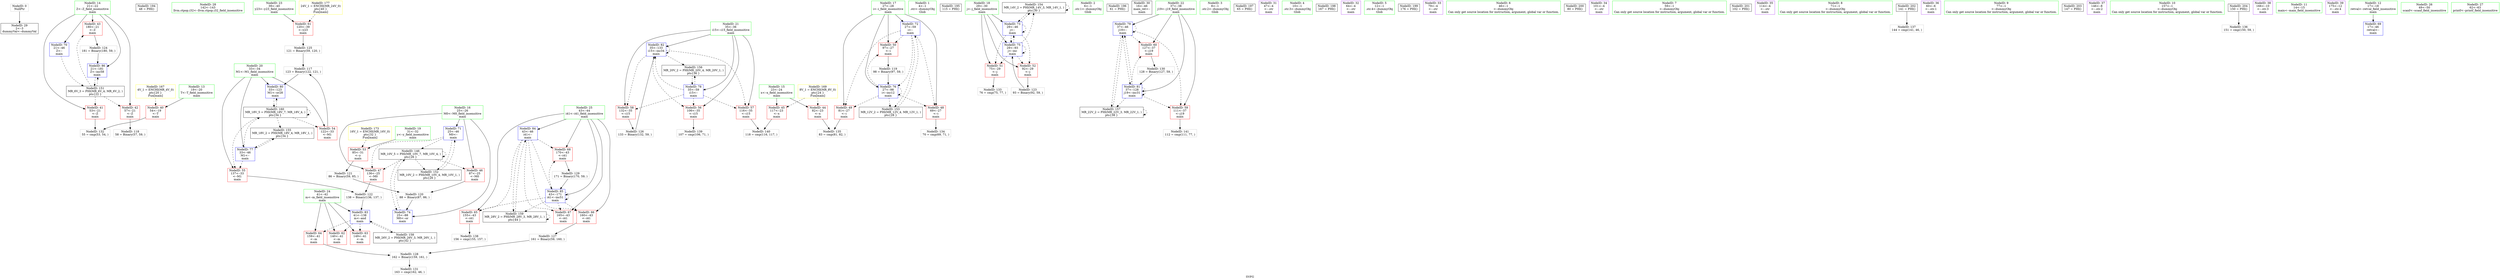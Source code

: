 digraph "SVFG" {
	label="SVFG";

	Node0x5623f3988310 [shape=record,color=grey,label="{NodeID: 0\nNullPtr}"];
	Node0x5623f3988310 -> Node0x5623f3988bd0[style=solid];
	Node0x5623f3987500 [shape=record,color=green,label="{NodeID: 14\n21\<--22\nZ\<--Z_field_insensitive\nmain\n}"];
	Node0x5623f3987500 -> Node0x5623f39a2d00[style=solid];
	Node0x5623f3987500 -> Node0x5623f39a2dd0[style=solid];
	Node0x5623f3987500 -> Node0x5623f39a2ea0[style=solid];
	Node0x5623f3987500 -> Node0x5623f39a54b0[style=solid];
	Node0x5623f3987500 -> Node0x5623f39a61b0[style=solid];
	Node0x5623f3803d50 [shape=record,color=black,label="{NodeID: 194\n48 = PHI()\n}"];
	Node0x5623f3988a90 [shape=record,color=green,label="{NodeID: 28\n142\<--143\nllvm.ctpop.i32\<--llvm.ctpop.i32_field_insensitive\n}"];
	Node0x5623f39a8c10 [shape=record,color=grey,label="{NodeID: 125\n121 = Binary(59, 120, )\n}"];
	Node0x5623f39a8c10 -> Node0x5623f39a8090[style=solid];
	Node0x5623f39a2dd0 [shape=record,color=red,label="{NodeID: 42\n57\<--21\n\<--Z\nmain\n}"];
	Node0x5623f39a2dd0 -> Node0x5623f39a8190[style=solid];
	Node0x5623f39aa920 [shape=record,color=grey,label="{NodeID: 139\n107 = cmp(106, 71, )\n}"];
	Node0x5623f39a4950 [shape=record,color=red,label="{NodeID: 56\n106\<--35\n\<--i15\nmain\n}"];
	Node0x5623f39a4950 -> Node0x5623f39aa920[style=solid];
	Node0x5623f39b2860 [shape=record,color=black,label="{NodeID: 153\nMR_12V_2 = PHI(MR_12V_4, MR_12V_1, )\npts\{28 \}\n}"];
	Node0x5623f39b2860 -> Node0x5623f39a5650[style=dashed];
	Node0x5623f39a54b0 [shape=record,color=blue,label="{NodeID: 70\n21\<--46\nZ\<--\nmain\n}"];
	Node0x5623f39a54b0 -> Node0x5623f39b1e60[style=dashed];
	Node0x5623f39b7480 [shape=record,color=yellow,style=double,label="{NodeID: 167\n4V_1 = ENCHI(MR_4V_0)\npts\{20 \}\nFun[main]}"];
	Node0x5623f39b7480 -> Node0x5623f39a2c30[style=dashed];
	Node0x5623f39a6010 [shape=record,color=blue,label="{NodeID: 84\n43\<--46\ni41\<--\nmain\n}"];
	Node0x5623f39a6010 -> Node0x5623f39a50a0[style=dashed];
	Node0x5623f39a6010 -> Node0x5623f39a5170[style=dashed];
	Node0x5623f39a6010 -> Node0x5623f39a5240[style=dashed];
	Node0x5623f39a6010 -> Node0x5623f39a5310[style=dashed];
	Node0x5623f39a6010 -> Node0x5623f39a60e0[style=dashed];
	Node0x5623f39a6010 -> Node0x5623f39b4660[style=dashed];
	Node0x5623f3987080 [shape=record,color=green,label="{NodeID: 1\n4\<--1\n.str\<--dummyObj\nGlob }"];
	Node0x5623f39875d0 [shape=record,color=green,label="{NodeID: 15\n23\<--24\nx\<--x_field_insensitive\nmain\n}"];
	Node0x5623f39875d0 -> Node0x5623f39a2f70[style=solid];
	Node0x5623f39875d0 -> Node0x5623f39a3040[style=solid];
	Node0x5623f3807930 [shape=record,color=black,label="{NodeID: 195\n115 = PHI()\n}"];
	Node0x5623f3988bd0 [shape=record,color=black,label="{NodeID: 29\n2\<--3\ndummyVal\<--dummyVal\n}"];
	Node0x5623f39a8d90 [shape=record,color=grey,label="{NodeID: 126\n133 = Binary(132, 59, )\n}"];
	Node0x5623f39a8d90 -> Node0x5623f39a5e70[style=solid];
	Node0x5623f39a2ea0 [shape=record,color=red,label="{NodeID: 43\n180\<--21\n\<--Z\nmain\n}"];
	Node0x5623f39a2ea0 -> Node0x5623f39a8a90[style=solid];
	Node0x5623f39aaaa0 [shape=record,color=grey,label="{NodeID: 140\n118 = cmp(116, 117, )\n}"];
	Node0x5623f39a4a20 [shape=record,color=red,label="{NodeID: 57\n116\<--35\n\<--i15\nmain\n}"];
	Node0x5623f39a4a20 -> Node0x5623f39aaaa0[style=solid];
	Node0x5623f39b2d60 [shape=record,color=black,label="{NodeID: 154\nMR_14V_2 = PHI(MR_14V_3, MR_14V_1, )\npts\{30 \}\n}"];
	Node0x5623f39b2d60 -> Node0x5623f39a5720[style=dashed];
	Node0x5623f39b2d60 -> Node0x5623f39b2d60[style=dashed];
	Node0x5623f39a5580 [shape=record,color=blue,label="{NodeID: 71\n25\<--46\nM0\<--\nmain\n}"];
	Node0x5623f39a5580 -> Node0x5623f39a31e0[style=dashed];
	Node0x5623f39a5580 -> Node0x5623f39b0560[style=dashed];
	Node0x5623f39a5580 -> Node0x5623f39b2360[style=dashed];
	Node0x5623f39a60e0 [shape=record,color=blue,label="{NodeID: 85\n43\<--171\ni41\<--inc51\nmain\n}"];
	Node0x5623f39a60e0 -> Node0x5623f39a50a0[style=dashed];
	Node0x5623f39a60e0 -> Node0x5623f39a5170[style=dashed];
	Node0x5623f39a60e0 -> Node0x5623f39a5240[style=dashed];
	Node0x5623f39a60e0 -> Node0x5623f39a5310[style=dashed];
	Node0x5623f39a60e0 -> Node0x5623f39a60e0[style=dashed];
	Node0x5623f39a60e0 -> Node0x5623f39b4660[style=dashed];
	Node0x5623f3987110 [shape=record,color=green,label="{NodeID: 2\n6\<--1\n.str.1\<--dummyObj\nGlob }"];
	Node0x5623f39876a0 [shape=record,color=green,label="{NodeID: 16\n25\<--26\nM0\<--M0_field_insensitive\nmain\n}"];
	Node0x5623f39876a0 -> Node0x5623f39a3110[style=solid];
	Node0x5623f39876a0 -> Node0x5623f39a31e0[style=solid];
	Node0x5623f39876a0 -> Node0x5623f39a5580[style=solid];
	Node0x5623f39876a0 -> Node0x5623f39a57f0[style=solid];
	Node0x5623f39c3080 [shape=record,color=black,label="{NodeID: 196\n61 = PHI()\n}"];
	Node0x5623f3988cd0 [shape=record,color=black,label="{NodeID: 30\n16\<--46\nmain_ret\<--\nmain\n}"];
	Node0x5623f39a8f10 [shape=record,color=grey,label="{NodeID: 127\n161 = Binary(59, 160, )\n}"];
	Node0x5623f39a8f10 -> Node0x5623f39a9090[style=solid];
	Node0x5623f39a2f70 [shape=record,color=red,label="{NodeID: 44\n82\<--23\n\<--x\nmain\n}"];
	Node0x5623f39a2f70 -> Node0x5623f39a3e00[style=solid];
	Node0x5623f39aac20 [shape=record,color=grey,label="{NodeID: 141\n112 = cmp(111, 77, )\n}"];
	Node0x5623f39a4af0 [shape=record,color=red,label="{NodeID: 58\n132\<--35\n\<--i15\nmain\n}"];
	Node0x5623f39a4af0 -> Node0x5623f39a8d90[style=solid];
	Node0x5623f39b3260 [shape=record,color=black,label="{NodeID: 155\nMR_18V_2 = PHI(MR_18V_4, MR_18V_1, )\npts\{34 \}\n}"];
	Node0x5623f39b3260 -> Node0x5623f39a5a60[style=dashed];
	Node0x5623f39a5650 [shape=record,color=blue,label="{NodeID: 72\n27\<--59\ni\<--\nmain\n}"];
	Node0x5623f39a5650 -> Node0x5623f39a42d0[style=dashed];
	Node0x5623f39a5650 -> Node0x5623f39a43a0[style=dashed];
	Node0x5623f39a5650 -> Node0x5623f39a4470[style=dashed];
	Node0x5623f39a5650 -> Node0x5623f39a5990[style=dashed];
	Node0x5623f39a5650 -> Node0x5623f39b2860[style=dashed];
	Node0x5623f39b7640 [shape=record,color=yellow,style=double,label="{NodeID: 169\n8V_1 = ENCHI(MR_8V_0)\npts\{24 \}\nFun[main]}"];
	Node0x5623f39b7640 -> Node0x5623f39a2f70[style=dashed];
	Node0x5623f39b7640 -> Node0x5623f39a3040[style=dashed];
	Node0x5623f39a61b0 [shape=record,color=blue,label="{NodeID: 86\n21\<--181\nZ\<--inc58\nmain\n}"];
	Node0x5623f39a61b0 -> Node0x5623f39b1e60[style=dashed];
	Node0x5623f39a21f0 [shape=record,color=green,label="{NodeID: 3\n8\<--1\n.str.2\<--dummyObj\nGlob }"];
	Node0x5623f3989770 [shape=record,color=green,label="{NodeID: 17\n27\<--28\ni\<--i_field_insensitive\nmain\n}"];
	Node0x5623f3989770 -> Node0x5623f39a42d0[style=solid];
	Node0x5623f3989770 -> Node0x5623f39a43a0[style=solid];
	Node0x5623f3989770 -> Node0x5623f39a4470[style=solid];
	Node0x5623f3989770 -> Node0x5623f39a5650[style=solid];
	Node0x5623f3989770 -> Node0x5623f39a5990[style=solid];
	Node0x5623f39c3150 [shape=record,color=black,label="{NodeID: 197\n65 = PHI()\n}"];
	Node0x5623f3988da0 [shape=record,color=purple,label="{NodeID: 31\n47\<--4\n\<--.str\nmain\n}"];
	Node0x5623f39a9090 [shape=record,color=grey,label="{NodeID: 128\n162 = Binary(159, 161, )\n}"];
	Node0x5623f39a9090 -> Node0x5623f39a9510[style=solid];
	Node0x5623f39a3040 [shape=record,color=red,label="{NodeID: 45\n117\<--23\n\<--x\nmain\n}"];
	Node0x5623f39a3040 -> Node0x5623f39aaaa0[style=solid];
	Node0x5623f39a4bc0 [shape=record,color=red,label="{NodeID: 59\n111\<--37\n\<--j19\nmain\n}"];
	Node0x5623f39a4bc0 -> Node0x5623f39aac20[style=solid];
	Node0x5623f39b3760 [shape=record,color=black,label="{NodeID: 156\nMR_20V_2 = PHI(MR_20V_4, MR_20V_1, )\npts\{36 \}\n}"];
	Node0x5623f39b3760 -> Node0x5623f39a5b30[style=dashed];
	Node0x5623f39a5720 [shape=record,color=blue,label="{NodeID: 73\n29\<--46\nj\<--\nmain\n}"];
	Node0x5623f39a5720 -> Node0x5623f39a4540[style=dashed];
	Node0x5623f39a5720 -> Node0x5623f39a4610[style=dashed];
	Node0x5623f39a5720 -> Node0x5623f39a5720[style=dashed];
	Node0x5623f39a5720 -> Node0x5623f39a58c0[style=dashed];
	Node0x5623f39a5720 -> Node0x5623f39b2d60[style=dashed];
	Node0x5623f39a2280 [shape=record,color=green,label="{NodeID: 4\n10\<--1\n.str.3\<--dummyObj\nGlob }"];
	Node0x5623f3989840 [shape=record,color=green,label="{NodeID: 18\n29\<--30\nj\<--j_field_insensitive\nmain\n}"];
	Node0x5623f3989840 -> Node0x5623f39a4540[style=solid];
	Node0x5623f3989840 -> Node0x5623f39a4610[style=solid];
	Node0x5623f3989840 -> Node0x5623f39a5720[style=solid];
	Node0x5623f3989840 -> Node0x5623f39a58c0[style=solid];
	Node0x5623f39c3620 [shape=record,color=black,label="{NodeID: 198\n167 = PHI()\n}"];
	Node0x5623f3988e70 [shape=record,color=purple,label="{NodeID: 32\n64\<--4\n\<--.str\nmain\n}"];
	Node0x5623f39a9210 [shape=record,color=grey,label="{NodeID: 129\n171 = Binary(170, 59, )\n}"];
	Node0x5623f39a9210 -> Node0x5623f39a60e0[style=solid];
	Node0x5623f39a3110 [shape=record,color=red,label="{NodeID: 46\n87\<--25\n\<--M0\nmain\n}"];
	Node0x5623f39a3110 -> Node0x5623f39a8490[style=solid];
	Node0x5623f39a4c90 [shape=record,color=red,label="{NodeID: 60\n127\<--37\n\<--j19\nmain\n}"];
	Node0x5623f39a4c90 -> Node0x5623f39a9390[style=solid];
	Node0x5623f39b3c60 [shape=record,color=black,label="{NodeID: 157\nMR_22V_2 = PHI(MR_22V_3, MR_22V_1, )\npts\{38 \}\n}"];
	Node0x5623f39b3c60 -> Node0x5623f39a5c00[style=dashed];
	Node0x5623f39b3c60 -> Node0x5623f39b3c60[style=dashed];
	Node0x5623f39a57f0 [shape=record,color=blue,label="{NodeID: 74\n25\<--88\nM0\<--or\nmain\n}"];
	Node0x5623f39a57f0 -> Node0x5623f39b0560[style=dashed];
	Node0x5623f39a2530 [shape=record,color=green,label="{NodeID: 5\n12\<--1\n.str.4\<--dummyObj\nGlob }"];
	Node0x5623f3989910 [shape=record,color=green,label="{NodeID: 19\n31\<--32\ny\<--y_field_insensitive\nmain\n}"];
	Node0x5623f3989910 -> Node0x5623f39a46e0[style=solid];
	Node0x5623f39c3720 [shape=record,color=black,label="{NodeID: 199\n176 = PHI()\n}"];
	Node0x5623f3988f40 [shape=record,color=purple,label="{NodeID: 33\n79\<--4\n\<--.str\nmain\n}"];
	Node0x5623f39a9390 [shape=record,color=grey,label="{NodeID: 130\n128 = Binary(127, 59, )\n}"];
	Node0x5623f39a9390 -> Node0x5623f39a5da0[style=solid];
	Node0x5623f39a31e0 [shape=record,color=red,label="{NodeID: 47\n136\<--25\n\<--M0\nmain\n}"];
	Node0x5623f39a31e0 -> Node0x5623f39a8790[style=solid];
	Node0x5623f39a4d60 [shape=record,color=red,label="{NodeID: 61\n120\<--39\n\<--y23\nmain\n}"];
	Node0x5623f39a4d60 -> Node0x5623f39a8c10[style=solid];
	Node0x5623f39b4160 [shape=record,color=black,label="{NodeID: 158\nMR_26V_2 = PHI(MR_26V_3, MR_26V_1, )\npts\{42 \}\n}"];
	Node0x5623f39b4160 -> Node0x5623f39a5f40[style=dashed];
	Node0x5623f39a58c0 [shape=record,color=blue,label="{NodeID: 75\n29\<--93\nj\<--inc\nmain\n}"];
	Node0x5623f39a58c0 -> Node0x5623f39a4540[style=dashed];
	Node0x5623f39a58c0 -> Node0x5623f39a4610[style=dashed];
	Node0x5623f39a58c0 -> Node0x5623f39a5720[style=dashed];
	Node0x5623f39a58c0 -> Node0x5623f39a58c0[style=dashed];
	Node0x5623f39a58c0 -> Node0x5623f39b2d60[style=dashed];
	Node0x5623f39a25c0 [shape=record,color=green,label="{NodeID: 6\n46\<--1\n\<--dummyObj\nCan only get source location for instruction, argument, global var or function.}"];
	Node0x5623f39899e0 [shape=record,color=green,label="{NodeID: 20\n33\<--34\nM1\<--M1_field_insensitive\nmain\n}"];
	Node0x5623f39899e0 -> Node0x5623f39a47b0[style=solid];
	Node0x5623f39899e0 -> Node0x5623f39a4880[style=solid];
	Node0x5623f39899e0 -> Node0x5623f39a5a60[style=solid];
	Node0x5623f39899e0 -> Node0x5623f39a5cd0[style=solid];
	Node0x5623f39c3820 [shape=record,color=black,label="{NodeID: 200\n80 = PHI()\n}"];
	Node0x5623f39a8090 [shape=record,color=grey,label="{NodeID: 117\n123 = Binary(122, 121, )\n}"];
	Node0x5623f39a8090 -> Node0x5623f39a5cd0[style=solid];
	Node0x5623f3989010 [shape=record,color=purple,label="{NodeID: 34\n101\<--4\n\<--.str\nmain\n}"];
	Node0x5623f39a9510 [shape=record,color=grey,label="{NodeID: 131\n163 = cmp(162, 46, )\n}"];
	Node0x5623f39a42d0 [shape=record,color=red,label="{NodeID: 48\n69\<--27\n\<--i\nmain\n}"];
	Node0x5623f39a42d0 -> Node0x5623f39a3c80[style=solid];
	Node0x5623f39a4e30 [shape=record,color=red,label="{NodeID: 62\n140\<--41\n\<--m\nmain\n}"];
	Node0x5623f39b4660 [shape=record,color=black,label="{NodeID: 159\nMR_28V_2 = PHI(MR_28V_3, MR_28V_1, )\npts\{44 \}\n}"];
	Node0x5623f39b4660 -> Node0x5623f39a6010[style=dashed];
	Node0x5623f39b4660 -> Node0x5623f39b4660[style=dashed];
	Node0x5623f39a5990 [shape=record,color=blue,label="{NodeID: 76\n27\<--98\ni\<--inc12\nmain\n}"];
	Node0x5623f39a5990 -> Node0x5623f39a42d0[style=dashed];
	Node0x5623f39a5990 -> Node0x5623f39a43a0[style=dashed];
	Node0x5623f39a5990 -> Node0x5623f39a4470[style=dashed];
	Node0x5623f39a5990 -> Node0x5623f39a5990[style=dashed];
	Node0x5623f39a5990 -> Node0x5623f39b2860[style=dashed];
	Node0x5623f39b81d0 [shape=record,color=yellow,style=double,label="{NodeID: 173\n16V_1 = ENCHI(MR_16V_0)\npts\{32 \}\nFun[main]}"];
	Node0x5623f39b81d0 -> Node0x5623f39a46e0[style=dashed];
	Node0x5623f39a2650 [shape=record,color=green,label="{NodeID: 7\n59\<--1\n\<--dummyObj\nCan only get source location for instruction, argument, global var or function.}"];
	Node0x5623f39884b0 [shape=record,color=green,label="{NodeID: 21\n35\<--36\ni15\<--i15_field_insensitive\nmain\n}"];
	Node0x5623f39884b0 -> Node0x5623f39a4950[style=solid];
	Node0x5623f39884b0 -> Node0x5623f39a4a20[style=solid];
	Node0x5623f39884b0 -> Node0x5623f39a4af0[style=solid];
	Node0x5623f39884b0 -> Node0x5623f39a5b30[style=solid];
	Node0x5623f39884b0 -> Node0x5623f39a5e70[style=solid];
	Node0x5623f39c3920 [shape=record,color=black,label="{NodeID: 201\n102 = PHI()\n}"];
	Node0x5623f39a8190 [shape=record,color=grey,label="{NodeID: 118\n58 = Binary(57, 59, )\n}"];
	Node0x5623f39890e0 [shape=record,color=purple,label="{NodeID: 35\n114\<--4\n\<--.str\nmain\n}"];
	Node0x5623f39a9690 [shape=record,color=grey,label="{NodeID: 132\n55 = cmp(53, 54, )\n}"];
	Node0x5623f39a43a0 [shape=record,color=red,label="{NodeID: 49\n81\<--27\n\<--i\nmain\n}"];
	Node0x5623f39a43a0 -> Node0x5623f39a3e00[style=solid];
	Node0x5623f39b0560 [shape=record,color=black,label="{NodeID: 146\nMR_10V_5 = PHI(MR_10V_7, MR_10V_4, )\npts\{26 \}\n}"];
	Node0x5623f39b0560 -> Node0x5623f39a3110[style=dashed];
	Node0x5623f39b0560 -> Node0x5623f39a31e0[style=dashed];
	Node0x5623f39b0560 -> Node0x5623f39a57f0[style=dashed];
	Node0x5623f39b0560 -> Node0x5623f39b0560[style=dashed];
	Node0x5623f39b0560 -> Node0x5623f39b2360[style=dashed];
	Node0x5623f39a4f00 [shape=record,color=red,label="{NodeID: 63\n149\<--41\n\<--m\nmain\n}"];
	Node0x5623f39b4b60 [shape=record,color=black,label="{NodeID: 160\nMR_18V_5 = PHI(MR_18V_7, MR_18V_4, )\npts\{34 \}\n}"];
	Node0x5623f39b4b60 -> Node0x5623f39a47b0[style=dashed];
	Node0x5623f39b4b60 -> Node0x5623f39a4880[style=dashed];
	Node0x5623f39b4b60 -> Node0x5623f39a5cd0[style=dashed];
	Node0x5623f39b4b60 -> Node0x5623f39b3260[style=dashed];
	Node0x5623f39b4b60 -> Node0x5623f39b4b60[style=dashed];
	Node0x5623f39a5a60 [shape=record,color=blue,label="{NodeID: 77\n33\<--46\nM1\<--\nmain\n}"];
	Node0x5623f39a5a60 -> Node0x5623f39a4880[style=dashed];
	Node0x5623f39a5a60 -> Node0x5623f39b3260[style=dashed];
	Node0x5623f39a5a60 -> Node0x5623f39b4b60[style=dashed];
	Node0x5623f39a26e0 [shape=record,color=green,label="{NodeID: 8\n71\<--1\n\<--dummyObj\nCan only get source location for instruction, argument, global var or function.}"];
	Node0x5623f3988580 [shape=record,color=green,label="{NodeID: 22\n37\<--38\nj19\<--j19_field_insensitive\nmain\n}"];
	Node0x5623f3988580 -> Node0x5623f39a4bc0[style=solid];
	Node0x5623f3988580 -> Node0x5623f39a4c90[style=solid];
	Node0x5623f3988580 -> Node0x5623f39a5c00[style=solid];
	Node0x5623f3988580 -> Node0x5623f39a5da0[style=solid];
	Node0x5623f39c3a20 [shape=record,color=black,label="{NodeID: 202\n141 = PHI()\n}"];
	Node0x5623f39c3a20 -> Node0x5623f39a4100[style=solid];
	Node0x5623f39a8310 [shape=record,color=grey,label="{NodeID: 119\n98 = Binary(97, 59, )\n}"];
	Node0x5623f39a8310 -> Node0x5623f39a5990[style=solid];
	Node0x5623f39891b0 [shape=record,color=purple,label="{NodeID: 36\n60\<--6\n\<--.str.1\nmain\n}"];
	Node0x5623f39a3b00 [shape=record,color=grey,label="{NodeID: 133\n76 = cmp(75, 77, )\n}"];
	Node0x5623f39a4470 [shape=record,color=red,label="{NodeID: 50\n97\<--27\n\<--i\nmain\n}"];
	Node0x5623f39a4470 -> Node0x5623f39a8310[style=solid];
	Node0x5623f39a4fd0 [shape=record,color=red,label="{NodeID: 64\n159\<--41\n\<--m\nmain\n}"];
	Node0x5623f39a4fd0 -> Node0x5623f39a9090[style=solid];
	Node0x5623f39a5b30 [shape=record,color=blue,label="{NodeID: 78\n35\<--59\ni15\<--\nmain\n}"];
	Node0x5623f39a5b30 -> Node0x5623f39a4950[style=dashed];
	Node0x5623f39a5b30 -> Node0x5623f39a4a20[style=dashed];
	Node0x5623f39a5b30 -> Node0x5623f39a4af0[style=dashed];
	Node0x5623f39a5b30 -> Node0x5623f39a5e70[style=dashed];
	Node0x5623f39a5b30 -> Node0x5623f39b3760[style=dashed];
	Node0x5623f3987200 [shape=record,color=green,label="{NodeID: 9\n77\<--1\n\<--dummyObj\nCan only get source location for instruction, argument, global var or function.}"];
	Node0x5623f3988650 [shape=record,color=green,label="{NodeID: 23\n39\<--40\ny23\<--y23_field_insensitive\nmain\n}"];
	Node0x5623f3988650 -> Node0x5623f39a4d60[style=solid];
	Node0x5623f39c3b80 [shape=record,color=black,label="{NodeID: 203\n147 = PHI()\n}"];
	Node0x5623f39a8490 [shape=record,color=grey,label="{NodeID: 120\n88 = Binary(87, 86, )\n}"];
	Node0x5623f39a8490 -> Node0x5623f39a57f0[style=solid];
	Node0x5623f3989280 [shape=record,color=purple,label="{NodeID: 37\n146\<--8\n\<--.str.2\nmain\n}"];
	Node0x5623f39a3c80 [shape=record,color=grey,label="{NodeID: 134\n70 = cmp(69, 71, )\n}"];
	Node0x5623f39a4540 [shape=record,color=red,label="{NodeID: 51\n75\<--29\n\<--j\nmain\n}"];
	Node0x5623f39a4540 -> Node0x5623f39a3b00[style=solid];
	Node0x5623f39a50a0 [shape=record,color=red,label="{NodeID: 65\n155\<--43\n\<--i41\nmain\n}"];
	Node0x5623f39a50a0 -> Node0x5623f39aa7e0[style=solid];
	Node0x5623f39a5c00 [shape=record,color=blue,label="{NodeID: 79\n37\<--46\nj19\<--\nmain\n}"];
	Node0x5623f39a5c00 -> Node0x5623f39a4bc0[style=dashed];
	Node0x5623f39a5c00 -> Node0x5623f39a4c90[style=dashed];
	Node0x5623f39a5c00 -> Node0x5623f39a5c00[style=dashed];
	Node0x5623f39a5c00 -> Node0x5623f39a5da0[style=dashed];
	Node0x5623f39a5c00 -> Node0x5623f39b3c60[style=dashed];
	Node0x5623f3987290 [shape=record,color=green,label="{NodeID: 10\n157\<--1\n\<--dummyObj\nCan only get source location for instruction, argument, global var or function.}"];
	Node0x5623f3988720 [shape=record,color=green,label="{NodeID: 24\n41\<--42\nm\<--m_field_insensitive\nmain\n}"];
	Node0x5623f3988720 -> Node0x5623f39a4e30[style=solid];
	Node0x5623f3988720 -> Node0x5623f39a4f00[style=solid];
	Node0x5623f3988720 -> Node0x5623f39a4fd0[style=solid];
	Node0x5623f3988720 -> Node0x5623f39a5f40[style=solid];
	Node0x5623f39c3c50 [shape=record,color=black,label="{NodeID: 204\n150 = PHI()\n}"];
	Node0x5623f39c3c50 -> Node0x5623f39a3f80[style=solid];
	Node0x5623f39a8610 [shape=record,color=grey,label="{NodeID: 121\n86 = Binary(59, 85, )\n}"];
	Node0x5623f39a8610 -> Node0x5623f39a8490[style=solid];
	Node0x5623f39a2b10 [shape=record,color=purple,label="{NodeID: 38\n166\<--10\n\<--.str.3\nmain\n}"];
	Node0x5623f39a3e00 [shape=record,color=grey,label="{NodeID: 135\n83 = cmp(81, 82, )\n}"];
	Node0x5623f39a4610 [shape=record,color=red,label="{NodeID: 52\n92\<--29\n\<--j\nmain\n}"];
	Node0x5623f39a4610 -> Node0x5623f39a8910[style=solid];
	Node0x5623f39a5170 [shape=record,color=red,label="{NodeID: 66\n160\<--43\n\<--i41\nmain\n}"];
	Node0x5623f39a5170 -> Node0x5623f39a8f10[style=solid];
	Node0x5623f39a5cd0 [shape=record,color=blue,label="{NodeID: 80\n33\<--123\nM1\<--or28\nmain\n}"];
	Node0x5623f39a5cd0 -> Node0x5623f39b4b60[style=dashed];
	Node0x5623f39b8550 [shape=record,color=yellow,style=double,label="{NodeID: 177\n24V_1 = ENCHI(MR_24V_0)\npts\{40 \}\nFun[main]}"];
	Node0x5623f39b8550 -> Node0x5623f39a4d60[style=dashed];
	Node0x5623f3987360 [shape=record,color=green,label="{NodeID: 11\n14\<--15\nmain\<--main_field_insensitive\n}"];
	Node0x5623f39887f0 [shape=record,color=green,label="{NodeID: 25\n43\<--44\ni41\<--i41_field_insensitive\nmain\n}"];
	Node0x5623f39887f0 -> Node0x5623f39a50a0[style=solid];
	Node0x5623f39887f0 -> Node0x5623f39a5170[style=solid];
	Node0x5623f39887f0 -> Node0x5623f39a5240[style=solid];
	Node0x5623f39887f0 -> Node0x5623f39a5310[style=solid];
	Node0x5623f39887f0 -> Node0x5623f39a6010[style=solid];
	Node0x5623f39887f0 -> Node0x5623f39a60e0[style=solid];
	Node0x5623f39a8790 [shape=record,color=grey,label="{NodeID: 122\n138 = Binary(136, 137, )\n}"];
	Node0x5623f39a8790 -> Node0x5623f39a5f40[style=solid];
	Node0x5623f39a2ba0 [shape=record,color=purple,label="{NodeID: 39\n175\<--12\n\<--.str.4\nmain\n}"];
	Node0x5623f39a3f80 [shape=record,color=grey,label="{NodeID: 136\n151 = cmp(150, 59, )\n}"];
	Node0x5623f39a46e0 [shape=record,color=red,label="{NodeID: 53\n85\<--31\n\<--y\nmain\n}"];
	Node0x5623f39a46e0 -> Node0x5623f39a8610[style=solid];
	Node0x5623f39a5240 [shape=record,color=red,label="{NodeID: 67\n165\<--43\n\<--i41\nmain\n}"];
	Node0x5623f39a5da0 [shape=record,color=blue,label="{NodeID: 81\n37\<--128\nj19\<--inc31\nmain\n}"];
	Node0x5623f39a5da0 -> Node0x5623f39a4bc0[style=dashed];
	Node0x5623f39a5da0 -> Node0x5623f39a4c90[style=dashed];
	Node0x5623f39a5da0 -> Node0x5623f39a5c00[style=dashed];
	Node0x5623f39a5da0 -> Node0x5623f39a5da0[style=dashed];
	Node0x5623f39a5da0 -> Node0x5623f39b3c60[style=dashed];
	Node0x5623f3987b80 [shape=record,color=green,label="{NodeID: 12\n17\<--18\nretval\<--retval_field_insensitive\nmain\n}"];
	Node0x5623f3987b80 -> Node0x5623f39a53e0[style=solid];
	Node0x5623f39888c0 [shape=record,color=green,label="{NodeID: 26\n49\<--50\nscanf\<--scanf_field_insensitive\n}"];
	Node0x5623f39a8910 [shape=record,color=grey,label="{NodeID: 123\n93 = Binary(92, 59, )\n}"];
	Node0x5623f39a8910 -> Node0x5623f39a58c0[style=solid];
	Node0x5623f39a2c30 [shape=record,color=red,label="{NodeID: 40\n54\<--19\n\<--T\nmain\n}"];
	Node0x5623f39a2c30 -> Node0x5623f39a9690[style=solid];
	Node0x5623f39a4100 [shape=record,color=grey,label="{NodeID: 137\n144 = cmp(141, 46, )\n}"];
	Node0x5623f39a47b0 [shape=record,color=red,label="{NodeID: 54\n122\<--33\n\<--M1\nmain\n}"];
	Node0x5623f39a47b0 -> Node0x5623f39a8090[style=solid];
	Node0x5623f39b1e60 [shape=record,color=black,label="{NodeID: 151\nMR_6V_3 = PHI(MR_6V_4, MR_6V_2, )\npts\{22 \}\n}"];
	Node0x5623f39b1e60 -> Node0x5623f39a2d00[style=dashed];
	Node0x5623f39b1e60 -> Node0x5623f39a2dd0[style=dashed];
	Node0x5623f39b1e60 -> Node0x5623f39a2ea0[style=dashed];
	Node0x5623f39b1e60 -> Node0x5623f39a61b0[style=dashed];
	Node0x5623f39a5310 [shape=record,color=red,label="{NodeID: 68\n170\<--43\n\<--i41\nmain\n}"];
	Node0x5623f39a5310 -> Node0x5623f39a9210[style=solid];
	Node0x5623f39a5e70 [shape=record,color=blue,label="{NodeID: 82\n35\<--133\ni15\<--inc34\nmain\n}"];
	Node0x5623f39a5e70 -> Node0x5623f39a4950[style=dashed];
	Node0x5623f39a5e70 -> Node0x5623f39a4a20[style=dashed];
	Node0x5623f39a5e70 -> Node0x5623f39a4af0[style=dashed];
	Node0x5623f39a5e70 -> Node0x5623f39a5e70[style=dashed];
	Node0x5623f39a5e70 -> Node0x5623f39b3760[style=dashed];
	Node0x5623f3987c50 [shape=record,color=green,label="{NodeID: 13\n19\<--20\nT\<--T_field_insensitive\nmain\n}"];
	Node0x5623f3987c50 -> Node0x5623f39a2c30[style=solid];
	Node0x5623f3988990 [shape=record,color=green,label="{NodeID: 27\n62\<--63\nprintf\<--printf_field_insensitive\n}"];
	Node0x5623f39a8a90 [shape=record,color=grey,label="{NodeID: 124\n181 = Binary(180, 59, )\n}"];
	Node0x5623f39a8a90 -> Node0x5623f39a61b0[style=solid];
	Node0x5623f39a2d00 [shape=record,color=red,label="{NodeID: 41\n53\<--21\n\<--Z\nmain\n}"];
	Node0x5623f39a2d00 -> Node0x5623f39a9690[style=solid];
	Node0x5623f39aa7e0 [shape=record,color=grey,label="{NodeID: 138\n156 = cmp(155, 157, )\n}"];
	Node0x5623f39a4880 [shape=record,color=red,label="{NodeID: 55\n137\<--33\n\<--M1\nmain\n}"];
	Node0x5623f39a4880 -> Node0x5623f39a8790[style=solid];
	Node0x5623f39b2360 [shape=record,color=black,label="{NodeID: 152\nMR_10V_2 = PHI(MR_10V_4, MR_10V_1, )\npts\{26 \}\n}"];
	Node0x5623f39b2360 -> Node0x5623f39a5580[style=dashed];
	Node0x5623f39a53e0 [shape=record,color=blue,label="{NodeID: 69\n17\<--46\nretval\<--\nmain\n}"];
	Node0x5623f39a5f40 [shape=record,color=blue,label="{NodeID: 83\n41\<--138\nm\<--and\nmain\n}"];
	Node0x5623f39a5f40 -> Node0x5623f39a4e30[style=dashed];
	Node0x5623f39a5f40 -> Node0x5623f39a4f00[style=dashed];
	Node0x5623f39a5f40 -> Node0x5623f39a4fd0[style=dashed];
	Node0x5623f39a5f40 -> Node0x5623f39b4160[style=dashed];
}
